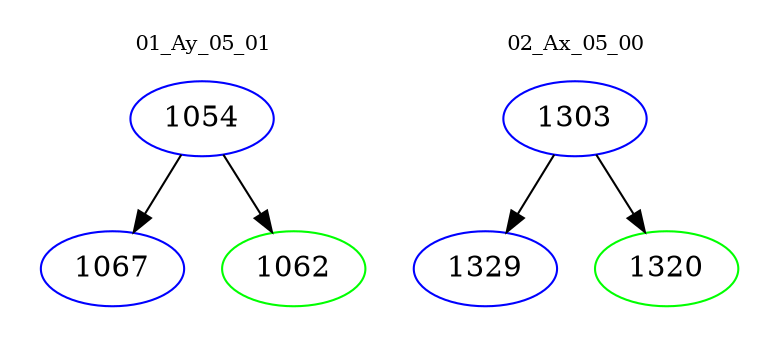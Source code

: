 digraph{
subgraph cluster_0 {
color = white
label = "01_Ay_05_01";
fontsize=10;
T0_1054 [label="1054", color="blue"]
T0_1054 -> T0_1067 [color="black"]
T0_1067 [label="1067", color="blue"]
T0_1054 -> T0_1062 [color="black"]
T0_1062 [label="1062", color="green"]
}
subgraph cluster_1 {
color = white
label = "02_Ax_05_00";
fontsize=10;
T1_1303 [label="1303", color="blue"]
T1_1303 -> T1_1329 [color="black"]
T1_1329 [label="1329", color="blue"]
T1_1303 -> T1_1320 [color="black"]
T1_1320 [label="1320", color="green"]
}
}
